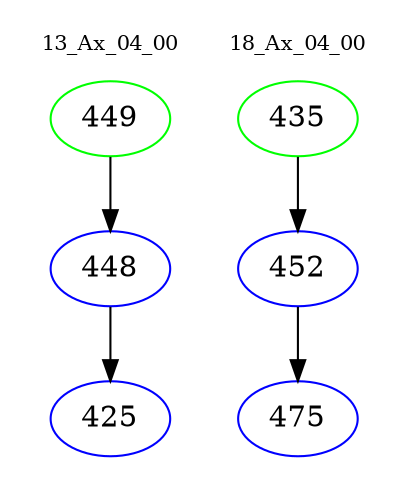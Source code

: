 digraph{
subgraph cluster_0 {
color = white
label = "13_Ax_04_00";
fontsize=10;
T0_449 [label="449", color="green"]
T0_449 -> T0_448 [color="black"]
T0_448 [label="448", color="blue"]
T0_448 -> T0_425 [color="black"]
T0_425 [label="425", color="blue"]
}
subgraph cluster_1 {
color = white
label = "18_Ax_04_00";
fontsize=10;
T1_435 [label="435", color="green"]
T1_435 -> T1_452 [color="black"]
T1_452 [label="452", color="blue"]
T1_452 -> T1_475 [color="black"]
T1_475 [label="475", color="blue"]
}
}
